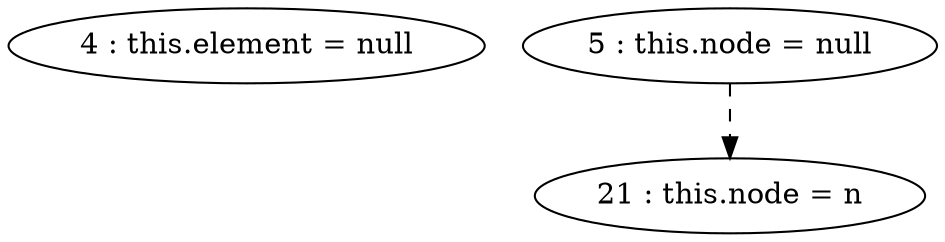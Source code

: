 digraph G {
"4 : this.element = null"
"5 : this.node = null"
"5 : this.node = null" -> "21 : this.node = n" [style=dashed]
"21 : this.node = n"
}